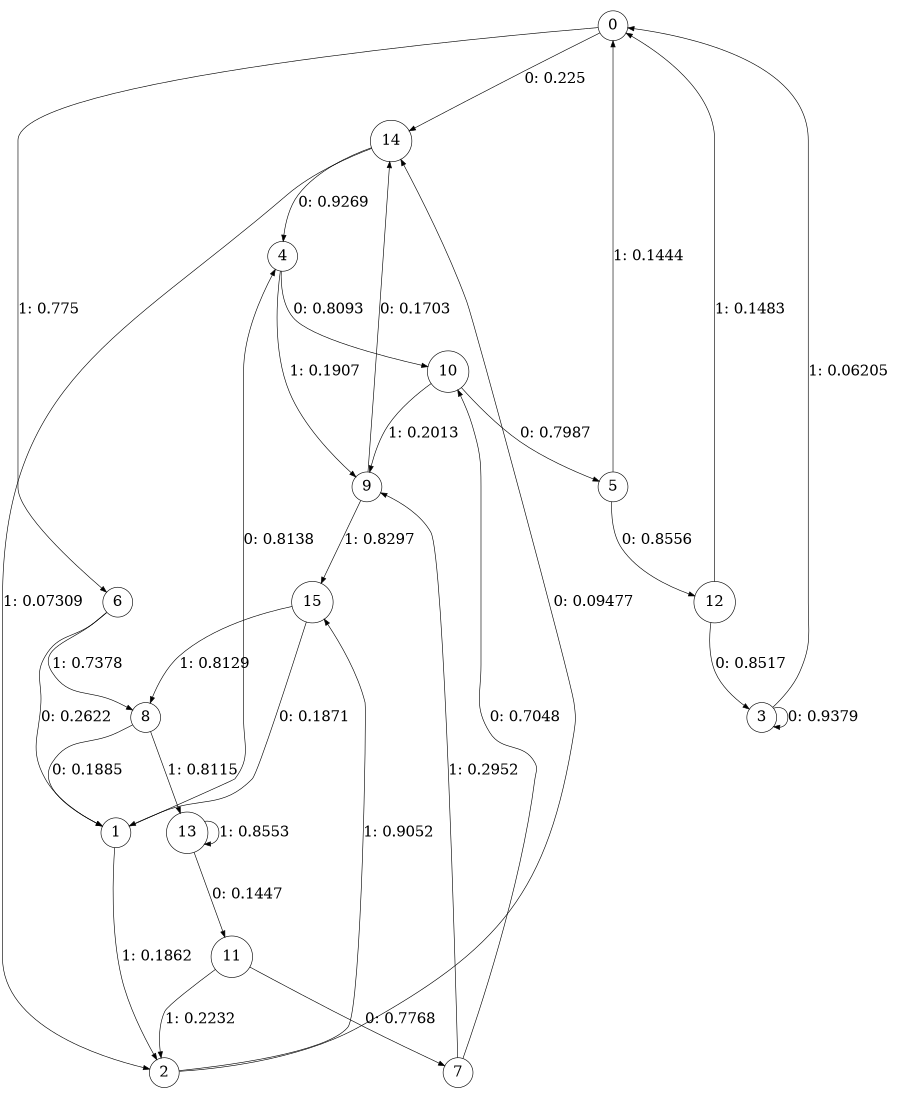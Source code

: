 digraph "ch1randomL6" {
size = "6,8.5";
ratio = "fill";
node [shape = circle];
node [fontsize = 24];
edge [fontsize = 24];
0 -> 14 [label = "0: 0.225    "];
0 -> 6 [label = "1: 0.775    "];
1 -> 4 [label = "0: 0.8138   "];
1 -> 2 [label = "1: 0.1862   "];
2 -> 14 [label = "0: 0.09477  "];
2 -> 15 [label = "1: 0.9052   "];
3 -> 3 [label = "0: 0.9379   "];
3 -> 0 [label = "1: 0.06205  "];
4 -> 10 [label = "0: 0.8093   "];
4 -> 9 [label = "1: 0.1907   "];
5 -> 12 [label = "0: 0.8556   "];
5 -> 0 [label = "1: 0.1444   "];
6 -> 1 [label = "0: 0.2622   "];
6 -> 8 [label = "1: 0.7378   "];
7 -> 10 [label = "0: 0.7048   "];
7 -> 9 [label = "1: 0.2952   "];
8 -> 1 [label = "0: 0.1885   "];
8 -> 13 [label = "1: 0.8115   "];
9 -> 14 [label = "0: 0.1703   "];
9 -> 15 [label = "1: 0.8297   "];
10 -> 5 [label = "0: 0.7987   "];
10 -> 9 [label = "1: 0.2013   "];
11 -> 7 [label = "0: 0.7768   "];
11 -> 2 [label = "1: 0.2232   "];
12 -> 3 [label = "0: 0.8517   "];
12 -> 0 [label = "1: 0.1483   "];
13 -> 11 [label = "0: 0.1447   "];
13 -> 13 [label = "1: 0.8553   "];
14 -> 4 [label = "0: 0.9269   "];
14 -> 2 [label = "1: 0.07309  "];
15 -> 1 [label = "0: 0.1871   "];
15 -> 8 [label = "1: 0.8129   "];
}